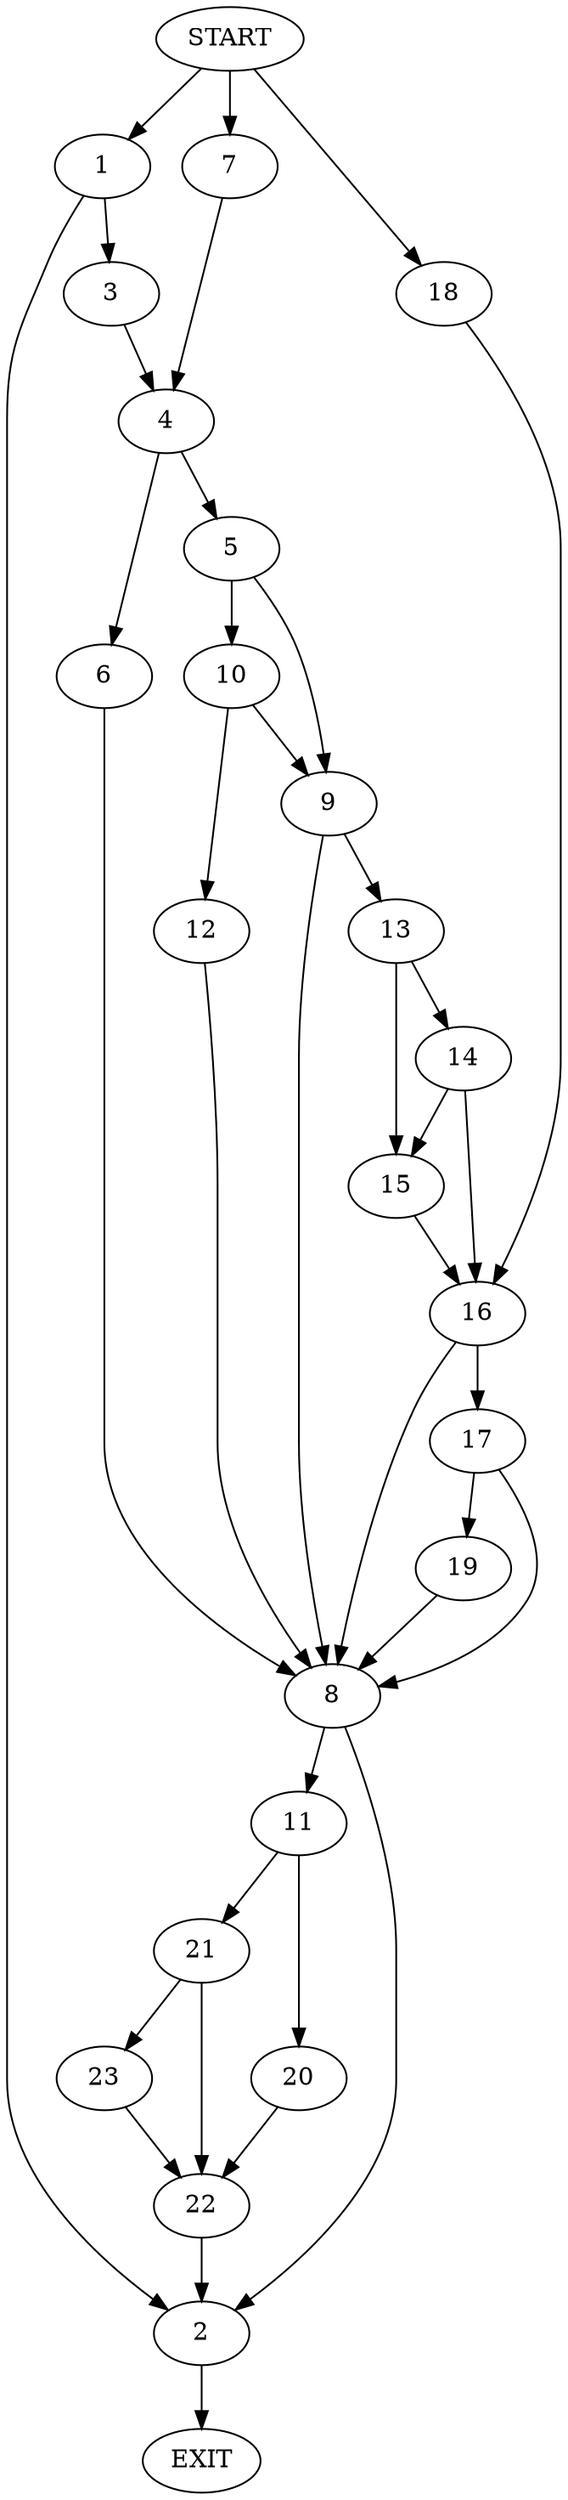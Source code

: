digraph {
0 [label="START"]
24 [label="EXIT"]
0 -> 1
1 -> 2
1 -> 3
2 -> 24
3 -> 4
4 -> 5
4 -> 6
0 -> 7
7 -> 4
6 -> 8
5 -> 9
5 -> 10
8 -> 2
8 -> 11
10 -> 9
10 -> 12
9 -> 8
9 -> 13
12 -> 8
13 -> 14
13 -> 15
15 -> 16
14 -> 16
14 -> 15
16 -> 8
16 -> 17
0 -> 18
18 -> 16
17 -> 8
17 -> 19
19 -> 8
11 -> 20
11 -> 21
20 -> 22
21 -> 23
21 -> 22
22 -> 2
23 -> 22
}

